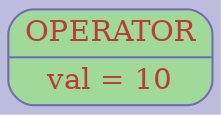 digraph G{
rankdir=HR;
node[style=filled, color="#756bb1", fillcolor="#a1d99b",fontcolor="#ba3d3d", fontsize=14];
edge[color="#006d2c", fontsize=12, penwidth=1, fontcolor = "#49006a"];
bgcolor="#bcbddc";
elem0x7ecd36200090[shape="Mrecord", label= "{OPERATOR | val = 10}"];
}
